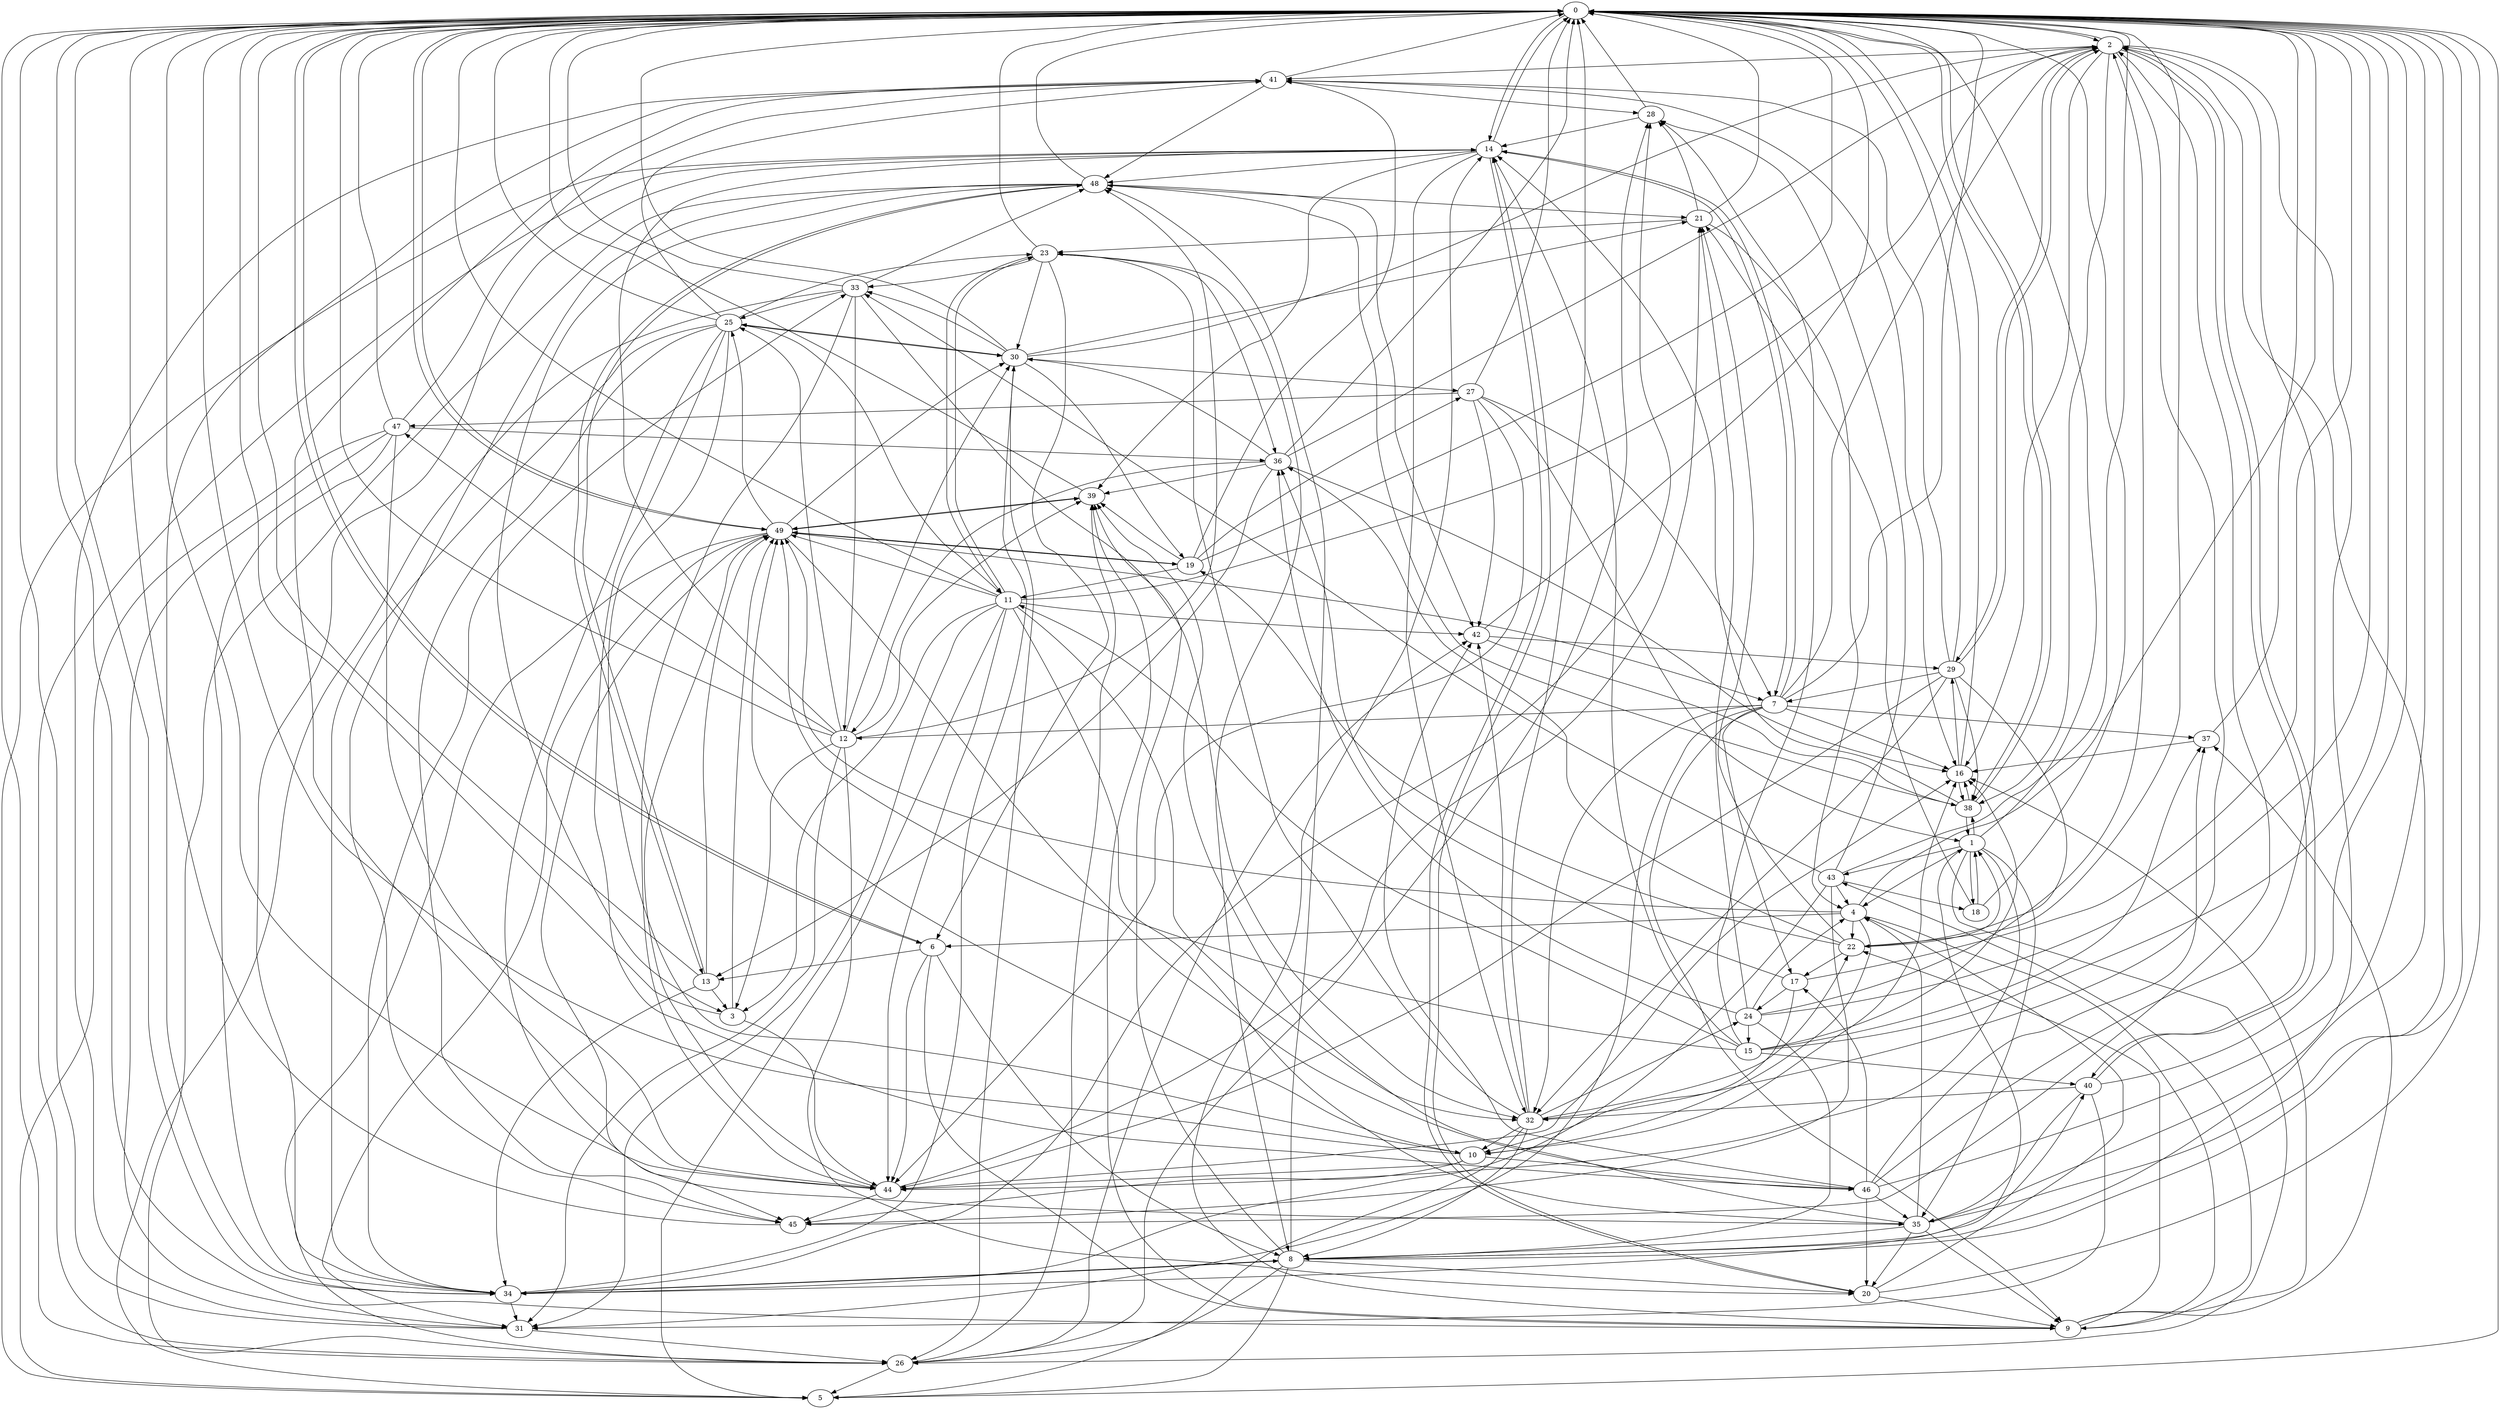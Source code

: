 strict digraph "" {
	0	 [component_delay=3];
	2	 [component_delay=3];
	0 -> 2	 [wire_delay=1];
	6	 [component_delay=3];
	0 -> 6	 [wire_delay=1];
	14	 [component_delay=3];
	0 -> 14	 [wire_delay=1];
	38	 [component_delay=3];
	0 -> 38	 [wire_delay=1];
	49	 [component_delay=3];
	0 -> 49	 [wire_delay=1];
	1	 [component_delay=3];
	1 -> 0	 [wire_delay=1];
	4	 [component_delay=3];
	1 -> 4	 [wire_delay=1];
	18	 [component_delay=3];
	1 -> 18	 [wire_delay=1];
	26	 [component_delay=3];
	1 -> 26	 [wire_delay=1];
	35	 [component_delay=3];
	1 -> 35	 [wire_delay=1];
	1 -> 38	 [wire_delay=1];
	43	 [component_delay=3];
	1 -> 43	 [wire_delay=1];
	44	 [component_delay=3];
	1 -> 44	 [wire_delay=1];
	2 -> 0	 [wire_delay=1];
	16	 [component_delay=3];
	2 -> 16	 [wire_delay=1];
	29	 [component_delay=3];
	2 -> 29	 [wire_delay=1];
	32	 [component_delay=3];
	2 -> 32	 [wire_delay=1];
	2 -> 35	 [wire_delay=1];
	2 -> 38	 [wire_delay=1];
	40	 [component_delay=3];
	2 -> 40	 [wire_delay=1];
	41	 [component_delay=3];
	2 -> 41	 [wire_delay=1];
	3	 [component_delay=3];
	3 -> 0	 [wire_delay=1];
	3 -> 44	 [wire_delay=1];
	3 -> 49	 [wire_delay=1];
	4 -> 0	 [wire_delay=1];
	4 -> 6	 [wire_delay=1];
	9	 [component_delay=3];
	4 -> 9	 [wire_delay=1];
	10	 [component_delay=3];
	4 -> 10	 [wire_delay=1];
	22	 [component_delay=3];
	4 -> 22	 [wire_delay=1];
	4 -> 49	 [wire_delay=1];
	5	 [component_delay=3];
	5 -> 0	 [wire_delay=1];
	5 -> 14	 [wire_delay=1];
	6 -> 0	 [wire_delay=1];
	8	 [component_delay=3];
	6 -> 8	 [wire_delay=1];
	6 -> 9	 [wire_delay=1];
	13	 [component_delay=3];
	6 -> 13	 [wire_delay=1];
	6 -> 44	 [wire_delay=1];
	7	 [component_delay=3];
	7 -> 0	 [wire_delay=1];
	7 -> 2	 [wire_delay=1];
	7 -> 9	 [wire_delay=1];
	12	 [component_delay=3];
	7 -> 12	 [wire_delay=1];
	7 -> 14	 [wire_delay=1];
	7 -> 16	 [wire_delay=1];
	17	 [component_delay=3];
	7 -> 17	 [wire_delay=1];
	31	 [component_delay=3];
	7 -> 31	 [wire_delay=1];
	7 -> 32	 [wire_delay=1];
	37	 [component_delay=3];
	7 -> 37	 [wire_delay=1];
	8 -> 0	 [wire_delay=1];
	8 -> 2	 [wire_delay=1];
	8 -> 5	 [wire_delay=1];
	20	 [component_delay=3];
	8 -> 20	 [wire_delay=1];
	8 -> 26	 [wire_delay=1];
	34	 [component_delay=3];
	8 -> 34	 [wire_delay=1];
	39	 [component_delay=3];
	8 -> 39	 [wire_delay=1];
	8 -> 40	 [wire_delay=1];
	48	 [component_delay=3];
	8 -> 48	 [wire_delay=1];
	9 -> 0	 [wire_delay=1];
	9 -> 14	 [wire_delay=1];
	9 -> 16	 [wire_delay=1];
	9 -> 22	 [wire_delay=1];
	9 -> 37	 [wire_delay=1];
	9 -> 39	 [wire_delay=1];
	9 -> 43	 [wire_delay=1];
	10 -> 0	 [wire_delay=1];
	10 -> 16	 [wire_delay=1];
	10 -> 44	 [wire_delay=1];
	45	 [component_delay=3];
	10 -> 45	 [wire_delay=1];
	46	 [component_delay=3];
	10 -> 46	 [wire_delay=1];
	10 -> 49	 [wire_delay=1];
	11	 [component_delay=3];
	11 -> 0	 [wire_delay=1];
	11 -> 2	 [wire_delay=1];
	11 -> 3	 [wire_delay=1];
	11 -> 5	 [wire_delay=1];
	23	 [component_delay=3];
	11 -> 23	 [wire_delay=1];
	11 -> 31	 [wire_delay=1];
	11 -> 32	 [wire_delay=1];
	11 -> 35	 [wire_delay=1];
	42	 [component_delay=3];
	11 -> 42	 [wire_delay=1];
	11 -> 44	 [wire_delay=1];
	11 -> 49	 [wire_delay=1];
	12 -> 0	 [wire_delay=1];
	12 -> 3	 [wire_delay=1];
	12 -> 14	 [wire_delay=1];
	12 -> 20	 [wire_delay=1];
	25	 [component_delay=3];
	12 -> 25	 [wire_delay=1];
	30	 [component_delay=3];
	12 -> 30	 [wire_delay=1];
	12 -> 31	 [wire_delay=1];
	12 -> 39	 [wire_delay=1];
	47	 [component_delay=3];
	12 -> 47	 [wire_delay=1];
	12 -> 48	 [wire_delay=1];
	13 -> 0	 [wire_delay=1];
	13 -> 3	 [wire_delay=1];
	13 -> 34	 [wire_delay=1];
	13 -> 48	 [wire_delay=1];
	13 -> 49	 [wire_delay=1];
	14 -> 0	 [wire_delay=1];
	14 -> 7	 [wire_delay=1];
	14 -> 20	 [wire_delay=1];
	14 -> 32	 [wire_delay=1];
	14 -> 34	 [wire_delay=1];
	14 -> 39	 [wire_delay=1];
	14 -> 48	 [wire_delay=1];
	15	 [component_delay=3];
	15 -> 0	 [wire_delay=1];
	15 -> 11	 [wire_delay=1];
	15 -> 14	 [wire_delay=1];
	15 -> 16	 [wire_delay=1];
	28	 [component_delay=3];
	15 -> 28	 [wire_delay=1];
	15 -> 37	 [wire_delay=1];
	15 -> 40	 [wire_delay=1];
	15 -> 49	 [wire_delay=1];
	16 -> 0	 [wire_delay=1];
	16 -> 29	 [wire_delay=1];
	16 -> 38	 [wire_delay=1];
	17 -> 0	 [wire_delay=1];
	17 -> 10	 [wire_delay=1];
	24	 [component_delay=3];
	17 -> 24	 [wire_delay=1];
	36	 [component_delay=3];
	17 -> 36	 [wire_delay=1];
	18 -> 0	 [wire_delay=1];
	18 -> 1	 [wire_delay=1];
	21	 [component_delay=3];
	18 -> 21	 [wire_delay=1];
	19	 [component_delay=3];
	19 -> 0	 [wire_delay=1];
	19 -> 11	 [wire_delay=1];
	27	 [component_delay=3];
	19 -> 27	 [wire_delay=1];
	19 -> 39	 [wire_delay=1];
	19 -> 41	 [wire_delay=1];
	19 -> 49	 [wire_delay=1];
	20 -> 0	 [wire_delay=1];
	20 -> 4	 [wire_delay=1];
	20 -> 9	 [wire_delay=1];
	20 -> 14	 [wire_delay=1];
	21 -> 0	 [wire_delay=1];
	21 -> 4	 [wire_delay=1];
	21 -> 23	 [wire_delay=1];
	21 -> 28	 [wire_delay=1];
	22 -> 0	 [wire_delay=1];
	22 -> 1	 [wire_delay=1];
	22 -> 17	 [wire_delay=1];
	22 -> 19	 [wire_delay=1];
	22 -> 21	 [wire_delay=1];
	22 -> 36	 [wire_delay=1];
	23 -> 0	 [wire_delay=1];
	23 -> 6	 [wire_delay=1];
	23 -> 8	 [wire_delay=1];
	23 -> 11	 [wire_delay=1];
	23 -> 30	 [wire_delay=1];
	33	 [component_delay=3];
	23 -> 33	 [wire_delay=1];
	23 -> 36	 [wire_delay=1];
	24 -> 0	 [wire_delay=1];
	24 -> 2	 [wire_delay=1];
	24 -> 4	 [wire_delay=1];
	24 -> 8	 [wire_delay=1];
	24 -> 15	 [wire_delay=1];
	24 -> 21	 [wire_delay=1];
	24 -> 36	 [wire_delay=1];
	25 -> 0	 [wire_delay=1];
	25 -> 10	 [wire_delay=1];
	25 -> 11	 [wire_delay=1];
	25 -> 23	 [wire_delay=1];
	25 -> 30	 [wire_delay=1];
	25 -> 34	 [wire_delay=1];
	25 -> 35	 [wire_delay=1];
	25 -> 41	 [wire_delay=1];
	25 -> 45	 [wire_delay=1];
	25 -> 46	 [wire_delay=1];
	26 -> 0	 [wire_delay=1];
	26 -> 5	 [wire_delay=1];
	26 -> 14	 [wire_delay=1];
	26 -> 28	 [wire_delay=1];
	26 -> 39	 [wire_delay=1];
	26 -> 42	 [wire_delay=1];
	27 -> 0	 [wire_delay=1];
	27 -> 1	 [wire_delay=1];
	27 -> 7	 [wire_delay=1];
	27 -> 42	 [wire_delay=1];
	27 -> 44	 [wire_delay=1];
	27 -> 47	 [wire_delay=1];
	28 -> 0	 [wire_delay=1];
	28 -> 14	 [wire_delay=1];
	29 -> 0	 [wire_delay=1];
	29 -> 2	 [wire_delay=1];
	29 -> 7	 [wire_delay=1];
	29 -> 22	 [wire_delay=1];
	29 -> 32	 [wire_delay=1];
	29 -> 38	 [wire_delay=1];
	29 -> 41	 [wire_delay=1];
	29 -> 44	 [wire_delay=1];
	30 -> 0	 [wire_delay=1];
	30 -> 2	 [wire_delay=1];
	30 -> 19	 [wire_delay=1];
	30 -> 21	 [wire_delay=1];
	30 -> 25	 [wire_delay=1];
	30 -> 26	 [wire_delay=1];
	30 -> 27	 [wire_delay=1];
	30 -> 33	 [wire_delay=1];
	31 -> 0	 [wire_delay=1];
	31 -> 26	 [wire_delay=1];
	31 -> 41	 [wire_delay=1];
	32 -> 0	 [wire_delay=1];
	32 -> 5	 [wire_delay=1];
	32 -> 8	 [wire_delay=1];
	32 -> 10	 [wire_delay=1];
	32 -> 22	 [wire_delay=1];
	32 -> 23	 [wire_delay=1];
	32 -> 24	 [wire_delay=1];
	32 -> 42	 [wire_delay=1];
	33 -> 0	 [wire_delay=1];
	33 -> 5	 [wire_delay=1];
	33 -> 12	 [wire_delay=1];
	33 -> 25	 [wire_delay=1];
	33 -> 32	 [wire_delay=1];
	33 -> 44	 [wire_delay=1];
	33 -> 48	 [wire_delay=1];
	34 -> 0	 [wire_delay=1];
	34 -> 1	 [wire_delay=1];
	34 -> 8	 [wire_delay=1];
	34 -> 28	 [wire_delay=1];
	34 -> 30	 [wire_delay=1];
	34 -> 31	 [wire_delay=1];
	34 -> 33	 [wire_delay=1];
	35 -> 0	 [wire_delay=1];
	35 -> 4	 [wire_delay=1];
	35 -> 8	 [wire_delay=1];
	35 -> 9	 [wire_delay=1];
	35 -> 20	 [wire_delay=1];
	35 -> 39	 [wire_delay=1];
	36 -> 0	 [wire_delay=1];
	36 -> 2	 [wire_delay=1];
	36 -> 12	 [wire_delay=1];
	36 -> 13	 [wire_delay=1];
	36 -> 16	 [wire_delay=1];
	36 -> 30	 [wire_delay=1];
	36 -> 39	 [wire_delay=1];
	37 -> 0	 [wire_delay=1];
	37 -> 16	 [wire_delay=1];
	38 -> 0	 [wire_delay=1];
	38 -> 1	 [wire_delay=1];
	38 -> 14	 [wire_delay=1];
	38 -> 16	 [wire_delay=1];
	38 -> 48	 [wire_delay=1];
	39 -> 0	 [wire_delay=1];
	39 -> 49	 [wire_delay=1];
	40 -> 0	 [wire_delay=1];
	40 -> 2	 [wire_delay=1];
	40 -> 31	 [wire_delay=1];
	40 -> 32	 [wire_delay=1];
	40 -> 35	 [wire_delay=1];
	41 -> 0	 [wire_delay=1];
	41 -> 16	 [wire_delay=1];
	41 -> 28	 [wire_delay=1];
	41 -> 34	 [wire_delay=1];
	41 -> 44	 [wire_delay=1];
	41 -> 48	 [wire_delay=1];
	42 -> 0	 [wire_delay=1];
	42 -> 29	 [wire_delay=1];
	42 -> 38	 [wire_delay=1];
	43 -> 0	 [wire_delay=1];
	43 -> 4	 [wire_delay=1];
	43 -> 18	 [wire_delay=1];
	43 -> 28	 [wire_delay=1];
	43 -> 33	 [wire_delay=1];
	43 -> 34	 [wire_delay=1];
	43 -> 45	 [wire_delay=1];
	44 -> 0	 [wire_delay=1];
	44 -> 16	 [wire_delay=1];
	44 -> 21	 [wire_delay=1];
	44 -> 45	 [wire_delay=1];
	44 -> 49	 [wire_delay=1];
	45 -> 0	 [wire_delay=1];
	45 -> 2	 [wire_delay=1];
	46 -> 0	 [wire_delay=1];
	46 -> 2	 [wire_delay=1];
	46 -> 17	 [wire_delay=1];
	46 -> 20	 [wire_delay=1];
	46 -> 35	 [wire_delay=1];
	46 -> 37	 [wire_delay=1];
	46 -> 42	 [wire_delay=1];
	47 -> 0	 [wire_delay=1];
	47 -> 5	 [wire_delay=1];
	47 -> 31	 [wire_delay=1];
	47 -> 34	 [wire_delay=1];
	47 -> 36	 [wire_delay=1];
	47 -> 41	 [wire_delay=1];
	47 -> 44	 [wire_delay=1];
	48 -> 0	 [wire_delay=1];
	48 -> 3	 [wire_delay=1];
	48 -> 13	 [wire_delay=1];
	48 -> 21	 [wire_delay=1];
	48 -> 26	 [wire_delay=1];
	48 -> 42	 [wire_delay=1];
	48 -> 45	 [wire_delay=1];
	49 -> 0	 [wire_delay=1];
	49 -> 7	 [wire_delay=1];
	49 -> 19	 [wire_delay=1];
	49 -> 25	 [wire_delay=1];
	49 -> 26	 [wire_delay=1];
	49 -> 30	 [wire_delay=1];
	49 -> 31	 [wire_delay=1];
	49 -> 39	 [wire_delay=1];
	49 -> 45	 [wire_delay=1];
	49 -> 46	 [wire_delay=1];
}
